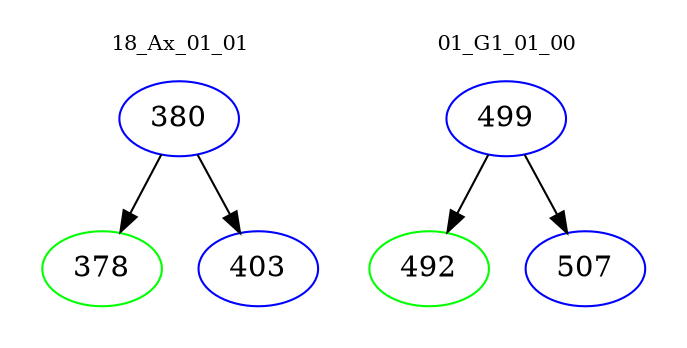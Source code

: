 digraph{
subgraph cluster_0 {
color = white
label = "18_Ax_01_01";
fontsize=10;
T0_380 [label="380", color="blue"]
T0_380 -> T0_378 [color="black"]
T0_378 [label="378", color="green"]
T0_380 -> T0_403 [color="black"]
T0_403 [label="403", color="blue"]
}
subgraph cluster_1 {
color = white
label = "01_G1_01_00";
fontsize=10;
T1_499 [label="499", color="blue"]
T1_499 -> T1_492 [color="black"]
T1_492 [label="492", color="green"]
T1_499 -> T1_507 [color="black"]
T1_507 [label="507", color="blue"]
}
}
